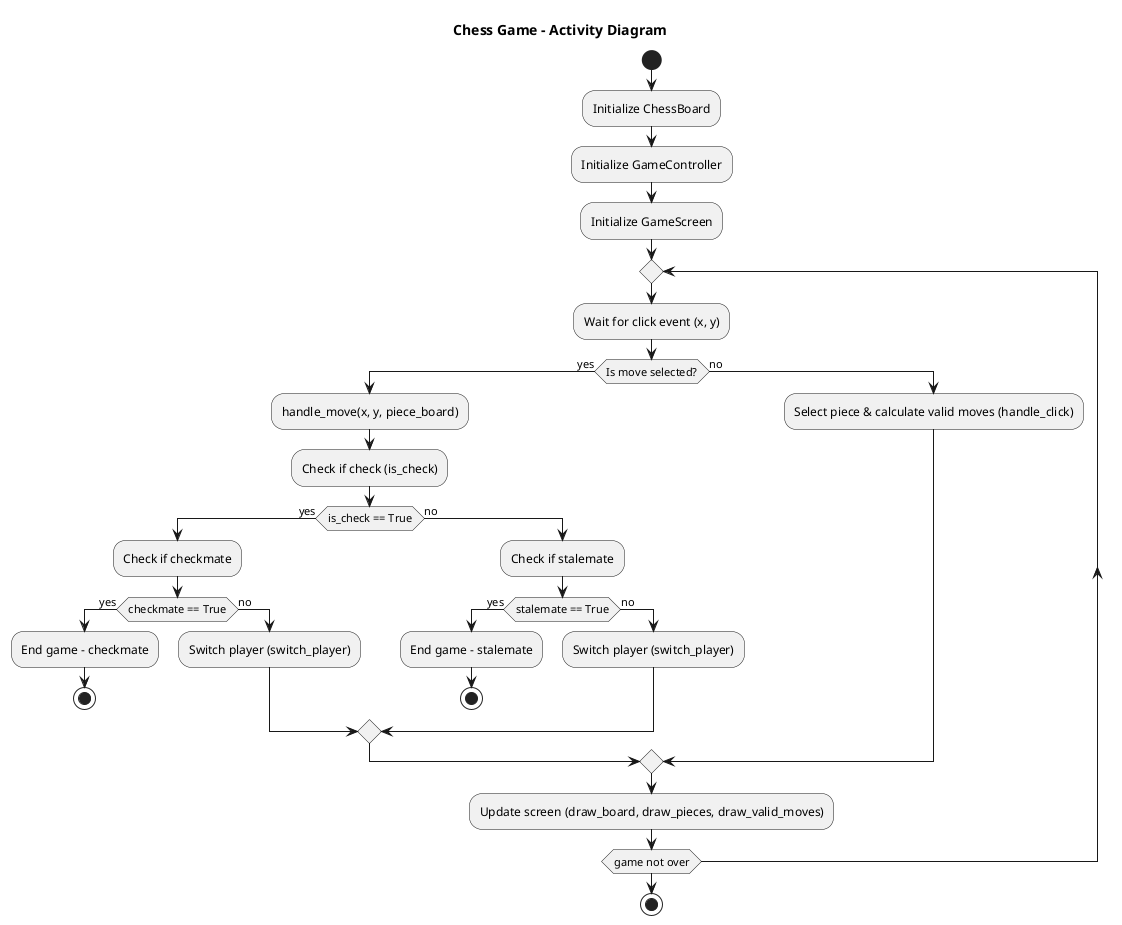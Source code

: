 @startuml

title Chess Game - Activity Diagram

start

:Initialize ChessBoard;
:Initialize GameController;
:Initialize GameScreen;

repeat
  :Wait for click event (x, y);
  
  if (Is move selected?) then (yes)
    :handle_move(x, y, piece_board);
    :Check if check (is_check);
    
    if (is_check == True) then (yes)
      :Check if checkmate;
      
      if (checkmate == True) then (yes)
        :End game - checkmate;
        stop
        
      else (no)
        :Switch player (switch_player);
        
      endif
      
    else (no)
      :Check if stalemate;
      
      if (stalemate == True) then (yes)
        :End game - stalemate;
        stop
        
      else (no)
        :Switch player (switch_player);
        
      endif
      
    endif

  else (no)
    :Select piece & calculate valid moves (handle_click);
    
  endif

  :Update screen (draw_board, draw_pieces, draw_valid_moves);

repeat while (game not over)

stop

@enduml
